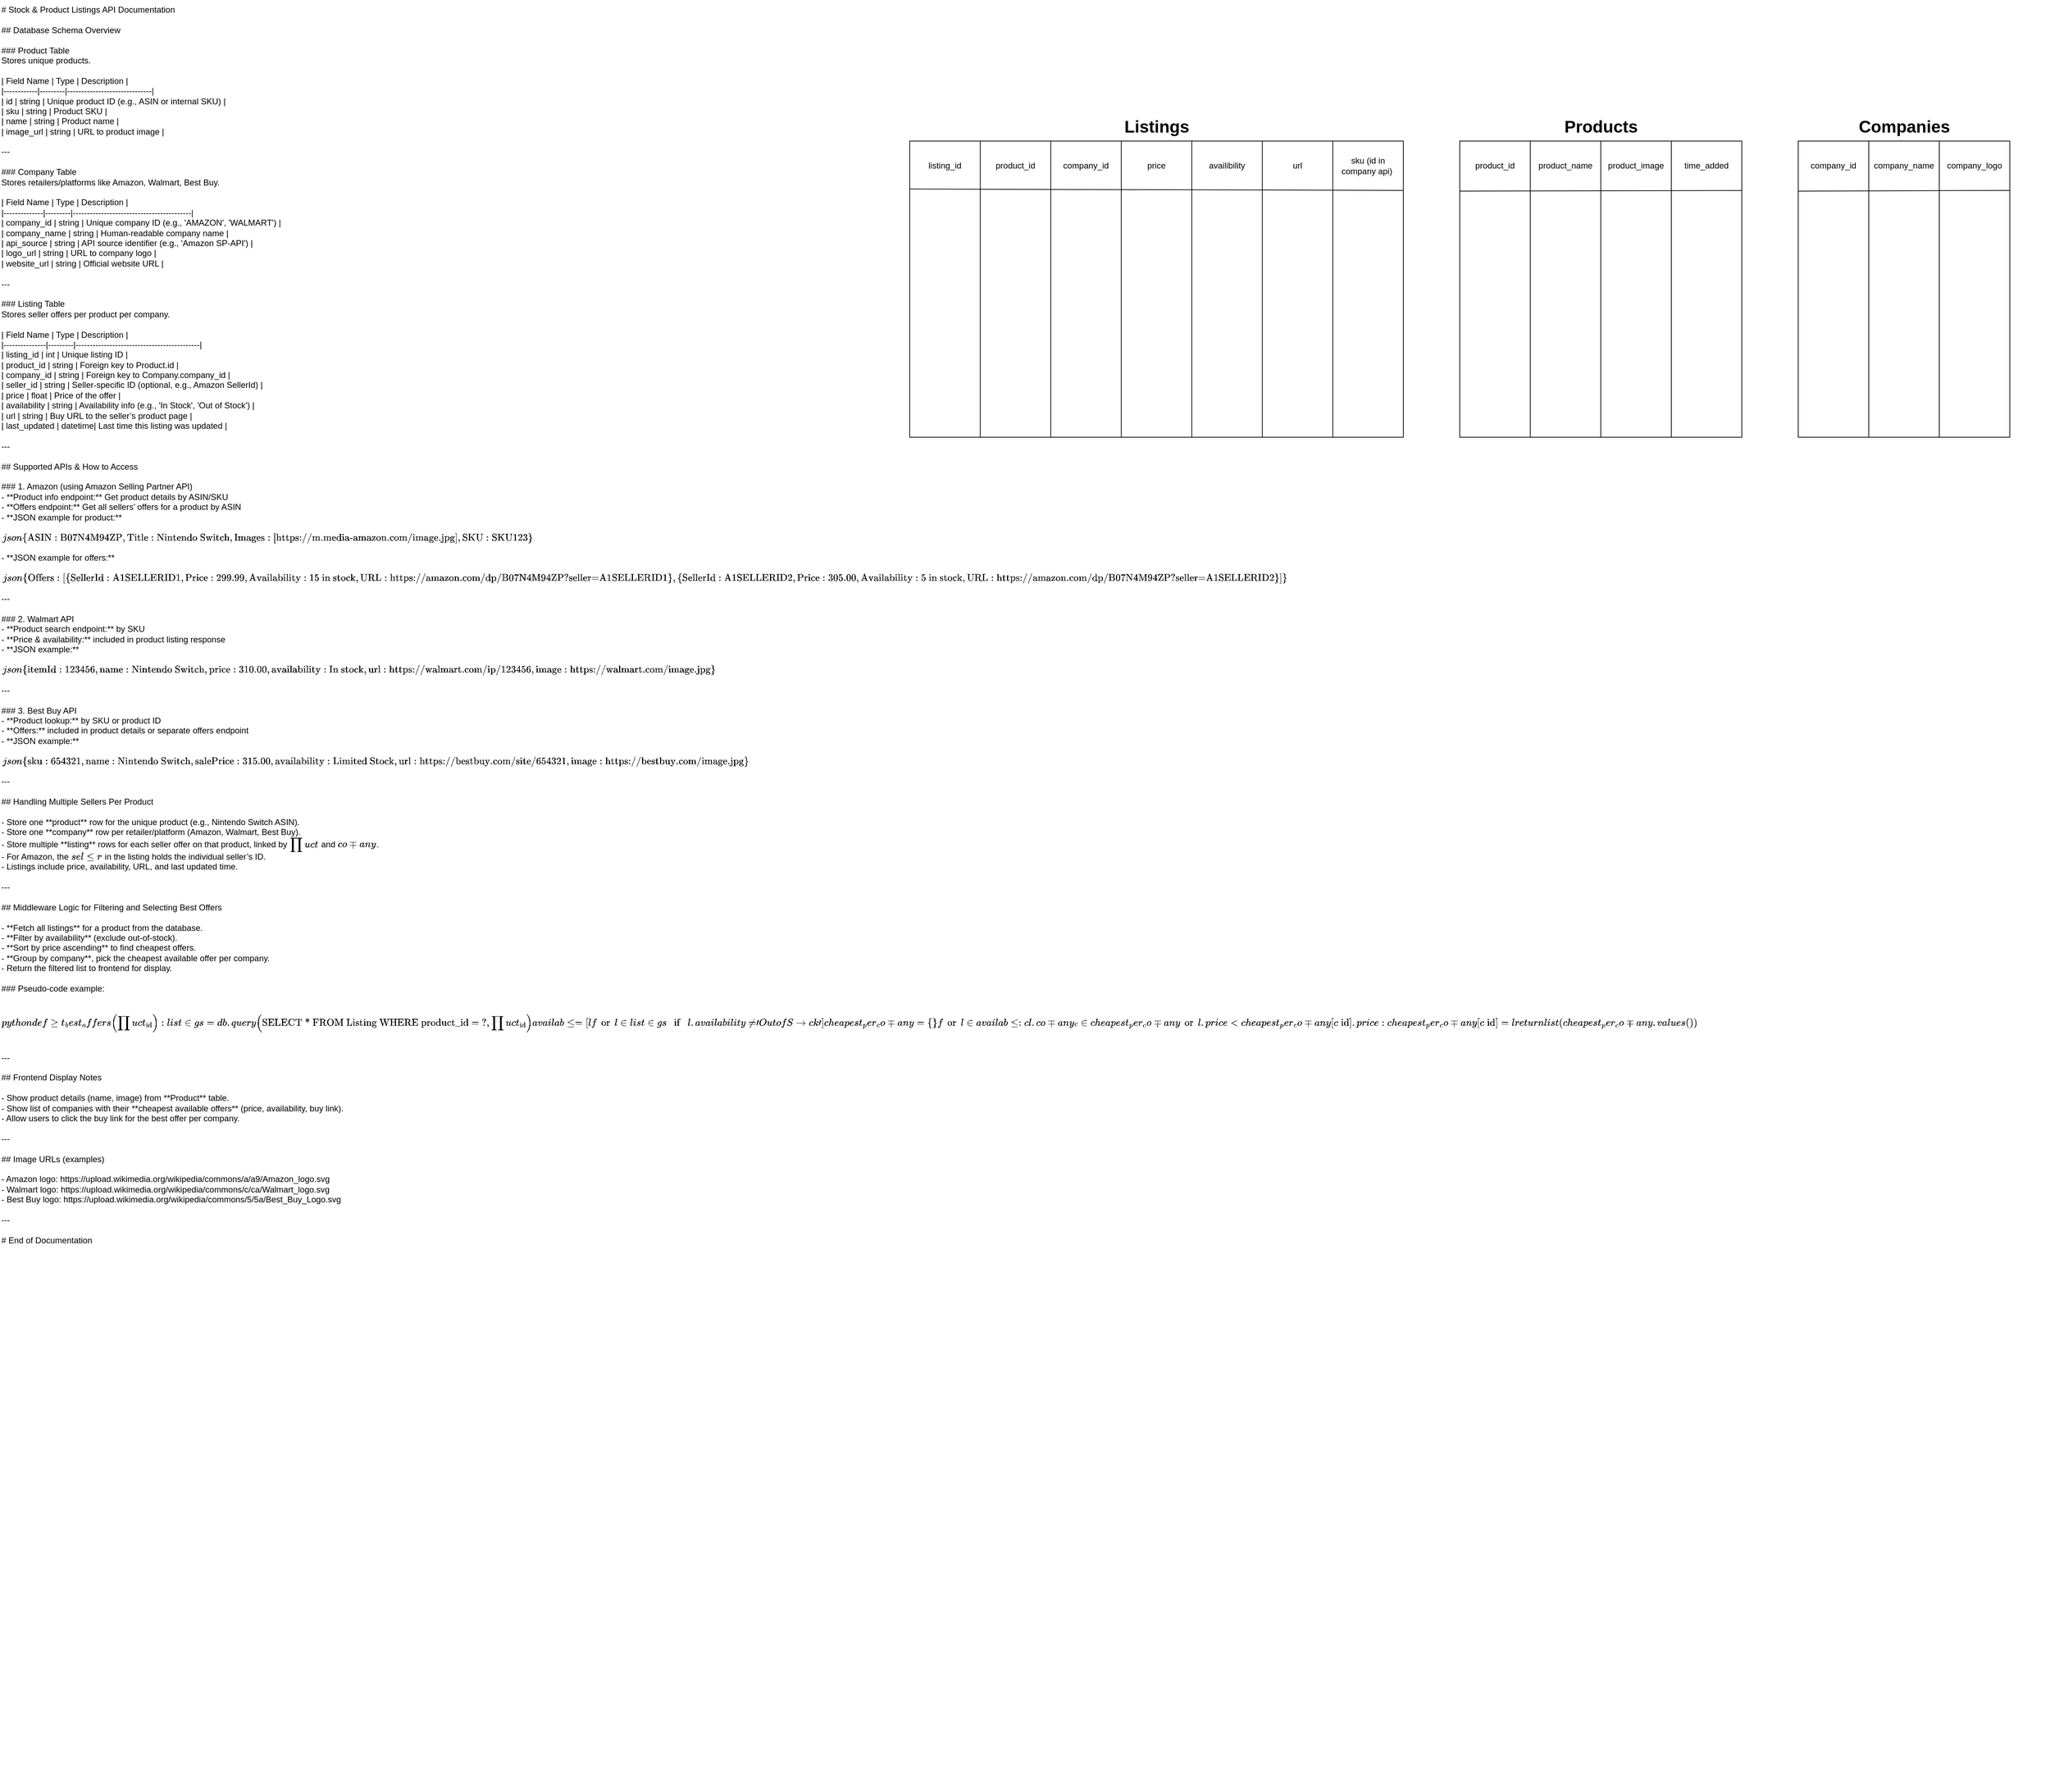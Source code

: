 <mxfile version="27.0.9">
  <diagram name="Page-1" id="bd83a815-5ea8-2e97-e5ec-87c9f400f2fa">
    <mxGraphModel dx="3135.5" dy="790" grid="1" gridSize="10" guides="1" tooltips="1" connect="1" arrows="1" fold="1" page="1" pageScale="1.5" pageWidth="1169" pageHeight="826" background="none" math="0" shadow="0">
      <root>
        <mxCell id="0" style=";html=1;" />
        <mxCell id="1" style=";html=1;" parent="0" />
        <mxCell id="iHMuQG1dZHNGiIYbz37S-1" value="" style="rounded=0;whiteSpace=wrap;html=1;" vertex="1" parent="1">
          <mxGeometry x="990" y="220" width="100" height="420" as="geometry" />
        </mxCell>
        <mxCell id="1516e18e63f93b96-3" value="Listings" style="text;strokeColor=none;fillColor=none;html=1;fontSize=24;fontStyle=1;verticalAlign=middle;align=center;rounded=0;shadow=1;" parent="1" vertex="1">
          <mxGeometry x="-30" y="180" width="780" height="40" as="geometry" />
        </mxCell>
        <mxCell id="XJ4MXIWNUVhlBydrAuq2-1" value="" style="rounded=0;whiteSpace=wrap;html=1;" parent="1" vertex="1">
          <mxGeometry x="10" y="220" width="400" height="420" as="geometry" />
        </mxCell>
        <mxCell id="XJ4MXIWNUVhlBydrAuq2-4" value="" style="rounded=0;whiteSpace=wrap;html=1;" parent="1" vertex="1">
          <mxGeometry x="10" y="220" width="100" height="420" as="geometry" />
        </mxCell>
        <mxCell id="XJ4MXIWNUVhlBydrAuq2-5" value="" style="rounded=0;whiteSpace=wrap;html=1;" parent="1" vertex="1">
          <mxGeometry x="110" y="220" width="100" height="420" as="geometry" />
        </mxCell>
        <mxCell id="XJ4MXIWNUVhlBydrAuq2-6" value="" style="rounded=0;whiteSpace=wrap;html=1;" parent="1" vertex="1">
          <mxGeometry x="210" y="220" width="100" height="420" as="geometry" />
        </mxCell>
        <mxCell id="XJ4MXIWNUVhlBydrAuq2-9" value="" style="endArrow=none;html=1;rounded=0;entryX=1;entryY=1;entryDx=0;entryDy=0;exitX=0;exitY=0.162;exitDx=0;exitDy=0;exitPerimeter=0;" parent="1" source="XJ4MXIWNUVhlBydrAuq2-16" target="XJ4MXIWNUVhlBydrAuq2-18" edge="1">
          <mxGeometry width="50" height="50" relative="1" as="geometry">
            <mxPoint x="10" y="290" as="sourcePoint" />
            <mxPoint x="220" y="290" as="targetPoint" />
          </mxGeometry>
        </mxCell>
        <mxCell id="XJ4MXIWNUVhlBydrAuq2-10" value="listing_id" style="text;html=1;align=center;verticalAlign=middle;whiteSpace=wrap;rounded=0;" parent="1" vertex="1">
          <mxGeometry x="10" y="220" width="100" height="70" as="geometry" />
        </mxCell>
        <mxCell id="XJ4MXIWNUVhlBydrAuq2-11" value="product_id" style="text;html=1;align=center;verticalAlign=middle;whiteSpace=wrap;rounded=0;" parent="1" vertex="1">
          <mxGeometry x="110" y="220" width="100" height="70" as="geometry" />
        </mxCell>
        <mxCell id="XJ4MXIWNUVhlBydrAuq2-12" value="company_id" style="text;html=1;align=center;verticalAlign=middle;whiteSpace=wrap;rounded=0;" parent="1" vertex="1">
          <mxGeometry x="210" y="220" width="100" height="70" as="geometry" />
        </mxCell>
        <mxCell id="XJ4MXIWNUVhlBydrAuq2-15" value="" style="rounded=0;whiteSpace=wrap;html=1;" parent="1" vertex="1">
          <mxGeometry x="410" y="220" width="100" height="420" as="geometry" />
        </mxCell>
        <mxCell id="XJ4MXIWNUVhlBydrAuq2-13" value="price" style="text;html=1;align=center;verticalAlign=middle;whiteSpace=wrap;rounded=0;" parent="1" vertex="1">
          <mxGeometry x="310" y="220" width="100" height="70" as="geometry" />
        </mxCell>
        <mxCell id="XJ4MXIWNUVhlBydrAuq2-17" value="availibility" style="text;html=1;align=center;verticalAlign=middle;whiteSpace=wrap;rounded=0;" parent="1" vertex="1">
          <mxGeometry x="410" y="220" width="100" height="70" as="geometry" />
        </mxCell>
        <mxCell id="XJ4MXIWNUVhlBydrAuq2-16" value="" style="rounded=0;whiteSpace=wrap;html=1;" parent="1" vertex="1">
          <mxGeometry x="510" y="220" width="100" height="420" as="geometry" />
        </mxCell>
        <mxCell id="XJ4MXIWNUVhlBydrAuq2-18" value="url" style="text;html=1;align=center;verticalAlign=middle;whiteSpace=wrap;rounded=0;" parent="1" vertex="1">
          <mxGeometry x="510" y="220" width="100" height="70" as="geometry" />
        </mxCell>
        <mxCell id="XJ4MXIWNUVhlBydrAuq2-21" value="" style="rounded=0;whiteSpace=wrap;html=1;" parent="1" vertex="1">
          <mxGeometry x="790" y="220" width="100" height="420" as="geometry" />
        </mxCell>
        <mxCell id="XJ4MXIWNUVhlBydrAuq2-24" value="" style="rounded=0;whiteSpace=wrap;html=1;" parent="1" vertex="1">
          <mxGeometry x="610" y="220" width="100" height="420" as="geometry" />
        </mxCell>
        <mxCell id="XJ4MXIWNUVhlBydrAuq2-19" value="" style="endArrow=none;html=1;rounded=0;entryX=1;entryY=1;entryDx=0;entryDy=0;exitX=0;exitY=0.162;exitDx=0;exitDy=0;exitPerimeter=0;" parent="1" source="XJ4MXIWNUVhlBydrAuq2-4" target="XJ4MXIWNUVhlBydrAuq2-31" edge="1">
          <mxGeometry width="50" height="50" relative="1" as="geometry">
            <mxPoint x="10" y="288" as="sourcePoint" />
            <mxPoint x="747" y="280" as="targetPoint" />
          </mxGeometry>
        </mxCell>
        <mxCell id="XJ4MXIWNUVhlBydrAuq2-25" value="" style="rounded=0;whiteSpace=wrap;html=1;" parent="1" vertex="1">
          <mxGeometry x="890" y="220" width="100" height="420" as="geometry" />
        </mxCell>
        <mxCell id="XJ4MXIWNUVhlBydrAuq2-28" value="Products" style="text;strokeColor=none;fillColor=none;html=1;fontSize=24;fontStyle=1;verticalAlign=middle;align=center;rounded=0;shadow=1;" parent="1" vertex="1">
          <mxGeometry x="790" y="180" width="400" height="40" as="geometry" />
        </mxCell>
        <mxCell id="XJ4MXIWNUVhlBydrAuq2-29" value="product_id" style="text;html=1;align=center;verticalAlign=middle;whiteSpace=wrap;rounded=0;" parent="1" vertex="1">
          <mxGeometry x="790" y="220" width="100" height="70" as="geometry" />
        </mxCell>
        <mxCell id="XJ4MXIWNUVhlBydrAuq2-30" value="product_name" style="text;html=1;align=center;verticalAlign=middle;whiteSpace=wrap;rounded=0;" parent="1" vertex="1">
          <mxGeometry x="890" y="220" width="100" height="70" as="geometry" />
        </mxCell>
        <mxCell id="XJ4MXIWNUVhlBydrAuq2-31" value="sku (id in company api)&amp;nbsp;" style="text;html=1;align=center;verticalAlign=middle;whiteSpace=wrap;rounded=0;" parent="1" vertex="1">
          <mxGeometry x="610" y="220" width="100" height="70" as="geometry" />
        </mxCell>
        <mxCell id="XJ4MXIWNUVhlBydrAuq2-32" value="product_image" style="text;html=1;align=center;verticalAlign=middle;whiteSpace=wrap;rounded=0;" parent="1" vertex="1">
          <mxGeometry x="990" y="220" width="100" height="70" as="geometry" />
        </mxCell>
        <mxCell id="XJ4MXIWNUVhlBydrAuq2-34" value="" style="rounded=0;whiteSpace=wrap;html=1;" parent="1" vertex="1">
          <mxGeometry x="1090" y="220" width="100" height="420" as="geometry" />
        </mxCell>
        <mxCell id="XJ4MXIWNUVhlBydrAuq2-36" value="" style="rounded=0;whiteSpace=wrap;html=1;" parent="1" vertex="1">
          <mxGeometry x="1270" y="220" width="100" height="420" as="geometry" />
        </mxCell>
        <mxCell id="XJ4MXIWNUVhlBydrAuq2-37" value="" style="rounded=0;whiteSpace=wrap;html=1;" parent="1" vertex="1">
          <mxGeometry x="1470" y="220" width="100" height="420" as="geometry" />
        </mxCell>
        <mxCell id="XJ4MXIWNUVhlBydrAuq2-38" value="" style="rounded=0;whiteSpace=wrap;html=1;" parent="1" vertex="1">
          <mxGeometry x="1370" y="220" width="100" height="420" as="geometry" />
        </mxCell>
        <mxCell id="XJ4MXIWNUVhlBydrAuq2-39" value="Companies" style="text;strokeColor=none;fillColor=none;html=1;fontSize=24;fontStyle=1;verticalAlign=middle;align=center;rounded=0;shadow=1;" parent="1" vertex="1">
          <mxGeometry x="1220" y="180" width="400" height="40" as="geometry" />
        </mxCell>
        <mxCell id="XJ4MXIWNUVhlBydrAuq2-40" value="company_id" style="text;html=1;align=center;verticalAlign=middle;whiteSpace=wrap;rounded=0;" parent="1" vertex="1">
          <mxGeometry x="1270" y="220" width="100" height="70" as="geometry" />
        </mxCell>
        <mxCell id="XJ4MXIWNUVhlBydrAuq2-41" value="company_name" style="text;html=1;align=center;verticalAlign=middle;whiteSpace=wrap;rounded=0;" parent="1" vertex="1">
          <mxGeometry x="1370" y="220" width="100" height="70" as="geometry" />
        </mxCell>
        <mxCell id="XJ4MXIWNUVhlBydrAuq2-42" value="company_logo" style="text;html=1;align=center;verticalAlign=middle;whiteSpace=wrap;rounded=0;" parent="1" vertex="1">
          <mxGeometry x="1470" y="220" width="100" height="70" as="geometry" />
        </mxCell>
        <mxCell id="XJ4MXIWNUVhlBydrAuq2-45" value="" style="endArrow=none;html=1;rounded=0;entryX=1;entryY=1;entryDx=0;entryDy=0;" parent="1" target="XJ4MXIWNUVhlBydrAuq2-42" edge="1">
          <mxGeometry width="50" height="50" relative="1" as="geometry">
            <mxPoint x="1270" y="291" as="sourcePoint" />
            <mxPoint x="1570" y="290" as="targetPoint" />
            <Array as="points" />
          </mxGeometry>
        </mxCell>
        <UserObject label="# Stock &amp;amp; Product Listings API Documentation&#xa;&#xa;## Database Schema Overview&#xa;&#xa;### Product Table  &#xa;Stores unique products.&#xa;&#xa;| Field Name | Type    | Description                  |&#xa;|------------|---------|------------------------------|&#xa;| id         | string  | Unique product ID (e.g., ASIN or internal SKU) |&#xa;| sku        | string  | Product SKU                  |&#xa;| name       | string  | Product name                 |&#xa;| image_url  | string  | URL to product image         |&#xa;&#xa;---&#xa;&#xa;### Company Table  &#xa;Stores retailers/platforms like Amazon, Walmart, Best Buy.&#xa;&#xa;| Field Name   | Type    | Description                              |&#xa;|--------------|---------|------------------------------------------|&#xa;| company_id   | string  | Unique company ID (e.g., &#39;AMAZON&#39;, &#39;WALMART&#39;) |&#xa;| company_name | string  | Human-readable company name               |&#xa;| api_source   | string  | API source identifier (e.g., &#39;Amazon SP-API&#39;) |&#xa;| logo_url     | string  | URL to company logo                        |&#xa;| website_url  | string  | Official website URL                       |&#xa;&#xa;---&#xa;&#xa;### Listing Table  &#xa;Stores seller offers per product per company.&#xa;&#xa;| Field Name    | Type    | Description                                |&#xa;|---------------|---------|--------------------------------------------|&#xa;| listing_id    | int     | Unique listing ID                          |&#xa;| product_id    | string  | Foreign key to Product.id                  |&#xa;| company_id    | string  | Foreign key to Company.company_id          |&#xa;| seller_id     | string  | Seller-specific ID (optional, e.g., Amazon SellerId) |&#xa;| price         | float   | Price of the offer                         |&#xa;| availability  | string  | Availability info (e.g., &#39;In Stock&#39;, &#39;Out of Stock&#39;) |&#xa;| url           | string  | Buy URL to the seller’s product page      |&#xa;| last_updated  | datetime| Last time this listing was updated         |&#xa;&#xa;---&#xa;&#xa;## Supported APIs &amp;amp; How to Access&#xa;&#xa;### 1. Amazon (using Amazon Selling Partner API)  &#xa;- **Product info endpoint:** Get product details by ASIN/SKU  &#xa;- **Offers endpoint:** Get all sellers’ offers for a product by ASIN  &#xa;- **JSON example for product:**&#xa;&#xa;```json&#xa;{&#xa;  &quot;ASIN&quot;: &quot;B07N4M94ZP&quot;,&#xa;  &quot;Title&quot;: &quot;Nintendo Switch&quot;,&#xa;  &quot;Images&quot;: [&quot;https://m.media-amazon.com/image.jpg&quot;],&#xa;  &quot;SKU&quot;: &quot;SKU123&quot;&#xa;}&#xa;```&#xa;&#xa;- **JSON example for offers:**&#xa;&#xa;```json&#xa;{&#xa;  &quot;Offers&quot;: [&#xa;    {&#xa;      &quot;SellerId&quot;: &quot;A1SELLERID1&quot;,&#xa;      &quot;Price&quot;: 299.99,&#xa;      &quot;Availability&quot;: &quot;15 in stock&quot;,&#xa;      &quot;URL&quot;: &quot;https://amazon.com/dp/B07N4M94ZP?seller=A1SELLERID1&quot;&#xa;    },&#xa;    {&#xa;      &quot;SellerId&quot;: &quot;A1SELLERID2&quot;,&#xa;      &quot;Price&quot;: 305.00,&#xa;      &quot;Availability&quot;: &quot;5 in stock&quot;,&#xa;      &quot;URL&quot;: &quot;https://amazon.com/dp/B07N4M94ZP?seller=A1SELLERID2&quot;&#xa;    }&#xa;  ]&#xa;}&#xa;```&#xa;&#xa;---&#xa;&#xa;### 2. Walmart API  &#xa;- **Product search endpoint:** by SKU  &#xa;- **Price &amp;amp; availability:** included in product listing response  &#xa;- **JSON example:**&#xa;&#xa;```json&#xa;{&#xa;  &quot;itemId&quot;: &quot;123456&quot;,&#xa;  &quot;name&quot;: &quot;Nintendo Switch&quot;,&#xa;  &quot;price&quot;: 310.00,&#xa;  &quot;availability&quot;: &quot;In stock&quot;,&#xa;  &quot;url&quot;: &quot;https://walmart.com/ip/123456&quot;,&#xa;  &quot;image&quot;: &quot;https://walmart.com/image.jpg&quot;&#xa;}&#xa;```&#xa;&#xa;---&#xa;&#xa;### 3. Best Buy API  &#xa;- **Product lookup:** by SKU or product ID  &#xa;- **Offers:** included in product details or separate offers endpoint  &#xa;- **JSON example:**&#xa;&#xa;```json&#xa;{&#xa;  &quot;sku&quot;: &quot;654321&quot;,&#xa;  &quot;name&quot;: &quot;Nintendo Switch&quot;,&#xa;  &quot;salePrice&quot;: 315.00,&#xa;  &quot;availability&quot;: &quot;Limited Stock&quot;,&#xa;  &quot;url&quot;: &quot;https://bestbuy.com/site/654321&quot;,&#xa;  &quot;image&quot;: &quot;https://bestbuy.com/image.jpg&quot;&#xa;}&#xa;```&#xa;&#xa;---&#xa;&#xa;## Handling Multiple Sellers Per Product&#xa;&#xa;- Store one **product** row for the unique product (e.g., Nintendo Switch ASIN).&#xa;- Store one **company** row per retailer/platform (Amazon, Walmart, Best Buy).&#xa;- Store multiple **listing** rows for each seller offer on that product, linked by `product_id` and `company_id`.&#xa;- For Amazon, the `seller_id` in the listing holds the individual seller’s ID.&#xa;- Listings include price, availability, URL, and last updated time.&#xa;&#xa;---&#xa;&#xa;## Middleware Logic for Filtering and Selecting Best Offers&#xa;&#xa;- **Fetch all listings** for a product from the database.&#xa;- **Filter by availability** (exclude out-of-stock).&#xa;- **Sort by price ascending** to find cheapest offers.&#xa;- **Group by company**, pick the cheapest available offer per company.&#xa;- Return the filtered list to frontend for display.&#xa;&#xa;### Pseudo-code example:&#xa;&#xa;```python&#xa;def get_best_offers(product_id):&#xa;    listings = db.query(&quot;SELECT * FROM Listing WHERE product_id = ?&quot;, product_id)&#xa;    &#xa;    available = [l for l in listings if l.availability != &#39;Out of Stock&#39;]&#xa;    &#xa;    cheapest_per_company = {}&#xa;    for l in available:&#xa;        cid = l.company_id&#xa;        if cid not in cheapest_per_company or l.price &amp;lt; cheapest_per_company[cid].price:&#xa;            cheapest_per_company[cid] = l&#xa;    &#xa;    return list(cheapest_per_company.values())&#xa;```&#xa;&#xa;---&#xa;&#xa;## Frontend Display Notes&#xa;&#xa;- Show product details (name, image) from **Product** table.&#xa;- Show list of companies with their **cheapest available offers** (price, availability, buy link).&#xa;- Allow users to click the buy link for the best offer per company.&#xa;&#xa;---&#xa;&#xa;## Image URLs (examples)&#xa;&#xa;- Amazon logo: https://upload.wikimedia.org/wikipedia/commons/a/a9/Amazon_logo.svg  &#xa;- Walmart logo: https://upload.wikimedia.org/wikipedia/commons/c/ca/Walmart_logo.svg  &#xa;- Best Buy logo: https://upload.wikimedia.org/wikipedia/commons/5/5a/Best_Buy_Logo.svg  &#xa;&#xa;---&#xa;&#xa;# End of Documentation" link="# Stock &amp;amp; Product Listings API Documentation&#xa;&#xa;## Database Schema Overview&#xa;&#xa;### Product Table  &#xa;Stores unique products.&#xa;&#xa;| Field Name | Type    | Description                  |&#xa;|------------|---------|------------------------------|&#xa;| id         | string  | Unique product ID (e.g., ASIN or internal SKU) |&#xa;| sku        | string  | Product SKU                  |&#xa;| name       | string  | Product name                 |&#xa;| image_url  | string  | URL to product image         |&#xa;&#xa;---&#xa;&#xa;### Company Table  &#xa;Stores retailers/platforms like Amazon, Walmart, Best Buy.&#xa;&#xa;| Field Name   | Type    | Description                              |&#xa;|--------------|---------|------------------------------------------|&#xa;| company_id   | string  | Unique company ID (e.g., &#39;AMAZON&#39;, &#39;WALMART&#39;) |&#xa;| company_name | string  | Human-readable company name               |&#xa;| api_source   | string  | API source identifier (e.g., &#39;Amazon SP-API&#39;) |&#xa;| logo_url     | string  | URL to company logo                        |&#xa;| website_url  | string  | Official website URL                       |&#xa;&#xa;---&#xa;&#xa;### Listing Table  &#xa;Stores seller offers per product per company.&#xa;&#xa;| Field Name    | Type    | Description                                |&#xa;|---------------|---------|--------------------------------------------|&#xa;| listing_id    | int     | Unique listing ID                          |&#xa;| product_id    | string  | Foreign key to Product.id                  |&#xa;| company_id    | string  | Foreign key to Company.company_id          |&#xa;| seller_id     | string  | Seller-specific ID (optional, e.g., Amazon SellerId) |&#xa;| price         | float   | Price of the offer                         |&#xa;| availability  | string  | Availability info (e.g., &#39;In Stock&#39;, &#39;Out of Stock&#39;) |&#xa;| url           | string  | Buy URL to the seller’s product page      |&#xa;| last_updated  | datetime| Last time this listing was updated         |&#xa;&#xa;---&#xa;&#xa;## Supported APIs &amp;amp; How to Access&#xa;&#xa;### 1. Amazon (using Amazon Selling Partner API)  &#xa;- **Product info endpoint:** Get product details by ASIN/SKU  &#xa;- **Offers endpoint:** Get all sellers’ offers for a product by ASIN  &#xa;- **JSON example for product:**&#xa;&#xa;```json&#xa;{&#xa;  &quot;ASIN&quot;: &quot;B07N4M94ZP&quot;,&#xa;  &quot;Title&quot;: &quot;Nintendo Switch&quot;,&#xa;  &quot;Images&quot;: [&quot;https://m.media-amazon.com/image.jpg&quot;],&#xa;  &quot;SKU&quot;: &quot;SKU123&quot;&#xa;}&#xa;```&#xa;&#xa;- **JSON example for offers:**&#xa;&#xa;```json&#xa;{&#xa;  &quot;Offers&quot;: [&#xa;    {&#xa;      &quot;SellerId&quot;: &quot;A1SELLERID1&quot;,&#xa;      &quot;Price&quot;: 299.99,&#xa;      &quot;Availability&quot;: &quot;15 in stock&quot;,&#xa;      &quot;URL&quot;: &quot;https://amazon.com/dp/B07N4M94ZP?seller=A1SELLERID1&quot;&#xa;    },&#xa;    {&#xa;      &quot;SellerId&quot;: &quot;A1SELLERID2&quot;,&#xa;      &quot;Price&quot;: 305.00,&#xa;      &quot;Availability&quot;: &quot;5 in stock&quot;,&#xa;      &quot;URL&quot;: &quot;https://amazon.com/dp/B07N4M94ZP?seller=A1SELLERID2&quot;&#xa;    }&#xa;  ]&#xa;}&#xa;```&#xa;&#xa;---&#xa;&#xa;### 2. Walmart API  &#xa;- **Product search endpoint:** by SKU  &#xa;- **Price &amp;amp; availability:** included in product listing response  &#xa;- **JSON example:**&#xa;&#xa;```json&#xa;{&#xa;  &quot;itemId&quot;: &quot;123456&quot;,&#xa;  &quot;name&quot;: &quot;Nintendo Switch&quot;,&#xa;  &quot;price&quot;: 310.00,&#xa;  &quot;availability&quot;: &quot;In stock&quot;,&#xa;  &quot;url&quot;: &quot;https://walmart.com/ip/123456&quot;,&#xa;  &quot;image&quot;: &quot;https://walmart.com/image.jpg&quot;&#xa;}&#xa;```&#xa;&#xa;---&#xa;&#xa;### 3. Best Buy API  &#xa;- **Product lookup:** by SKU or product ID  &#xa;- **Offers:** included in product details or separate offers endpoint  &#xa;- **JSON example:**&#xa;&#xa;```json&#xa;{&#xa;  &quot;sku&quot;: &quot;654321&quot;,&#xa;  &quot;name&quot;: &quot;Nintendo Switch&quot;,&#xa;  &quot;salePrice&quot;: 315.00,&#xa;  &quot;availability&quot;: &quot;Limited Stock&quot;,&#xa;  &quot;url&quot;: &quot;https://bestbuy.com/site/654321&quot;,&#xa;  &quot;image&quot;: &quot;https://bestbuy.com/image.jpg&quot;&#xa;}&#xa;```&#xa;&#xa;---&#xa;&#xa;## Handling Multiple Sellers Per Product&#xa;&#xa;- Store one **product** row for the unique product (e.g., Nintendo Switch ASIN).&#xa;- Store one **company** row per retailer/platform (Amazon, Walmart, Best Buy).&#xa;- Store multiple **listing** rows for each seller offer on that product, linked by `product_id` and `company_id`.&#xa;- For Amazon, the `seller_id` in the listing holds the individual seller’s ID.&#xa;- Listings include price, availability, URL, and last updated time.&#xa;&#xa;---&#xa;&#xa;## Middleware Logic for Filtering and Selecting Best Offers&#xa;&#xa;- **Fetch all listings** for a product from the database.&#xa;- **Filter by availability** (exclude out-of-stock).&#xa;- **Sort by price ascending** to find cheapest offers.&#xa;- **Group by company**, pick the cheapest available offer per company.&#xa;- Return the filtered list to frontend for display.&#xa;&#xa;### Pseudo-code example:&#xa;&#xa;```python&#xa;def get_best_offers(product_id):&#xa;    listings = db.query(&quot;SELECT * FROM Listing WHERE product_id = ?&quot;, product_id)&#xa;    &#xa;    available = [l for l in listings if l.availability != &#39;Out of Stock&#39;]&#xa;    &#xa;    cheapest_per_company = {}&#xa;    for l in available:&#xa;        cid = l.company_id&#xa;        if cid not in cheapest_per_company or l.price &amp;lt; cheapest_per_company[cid].price:&#xa;            cheapest_per_company[cid] = l&#xa;    &#xa;    return list(cheapest_per_company.values())&#xa;```&#xa;&#xa;---&#xa;&#xa;## Frontend Display Notes&#xa;&#xa;- Show product details (name, image) from **Product** table.&#xa;- Show list of companies with their **cheapest available offers** (price, availability, buy link).&#xa;- Allow users to click the buy link for the best offer per company.&#xa;&#xa;---&#xa;&#xa;## Image URLs (examples)&#xa;&#xa;- Amazon logo: https://upload.wikimedia.org/wikipedia/commons/a/a9/Amazon_logo.svg  &#xa;- Walmart logo: https://upload.wikimedia.org/wikipedia/commons/c/ca/Walmart_logo.svg  &#xa;- Best Buy logo: https://upload.wikimedia.org/wikipedia/commons/5/5a/Best_Buy_Logo.svg  &#xa;&#xa;---&#xa;&#xa;# End of Documentation" id="XJ4MXIWNUVhlBydrAuq2-49">
          <mxCell style="text;whiteSpace=wrap;html=1;" parent="1" vertex="1">
            <mxGeometry x="-1280" y="20" width="560" height="2540" as="geometry" />
          </mxCell>
        </UserObject>
        <mxCell id="XJ4MXIWNUVhlBydrAuq2-26" value="" style="endArrow=none;html=1;rounded=0;entryX=0.995;entryY=0.167;entryDx=0;entryDy=0;entryPerimeter=0;" parent="1" target="XJ4MXIWNUVhlBydrAuq2-34" edge="1">
          <mxGeometry width="50" height="50" relative="1" as="geometry">
            <mxPoint x="790" y="291" as="sourcePoint" />
            <mxPoint x="840" y="270" as="targetPoint" />
            <Array as="points" />
          </mxGeometry>
        </mxCell>
        <mxCell id="iHMuQG1dZHNGiIYbz37S-2" value="time_added" style="text;html=1;align=center;verticalAlign=middle;whiteSpace=wrap;rounded=0;" vertex="1" parent="1">
          <mxGeometry x="1090" y="220" width="100" height="70" as="geometry" />
        </mxCell>
      </root>
    </mxGraphModel>
  </diagram>
</mxfile>
